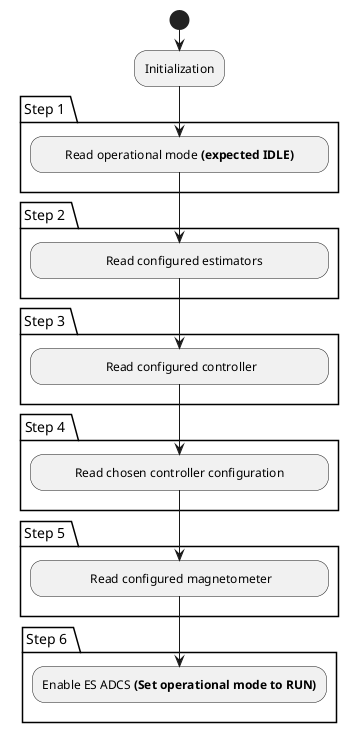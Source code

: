 @startuml
start
:Initialization;
package "Step 1 " {
:        Read operational mode **(expected IDLE)**        ;
}
package "Step 2 " {
:                     Read configured estimators                  ;
}
package "Step 3 " {
:                     Read configured controller                    ;
}
package "Step 4 " {
:           Read chosen controller configuration           ;
}
package "Step 5 " {
:                Read configured magnetometer               ;
}
package "Step 6 " {
:Enable ES ADCS **(Set operational mode to RUN)**;
}
@enduml
